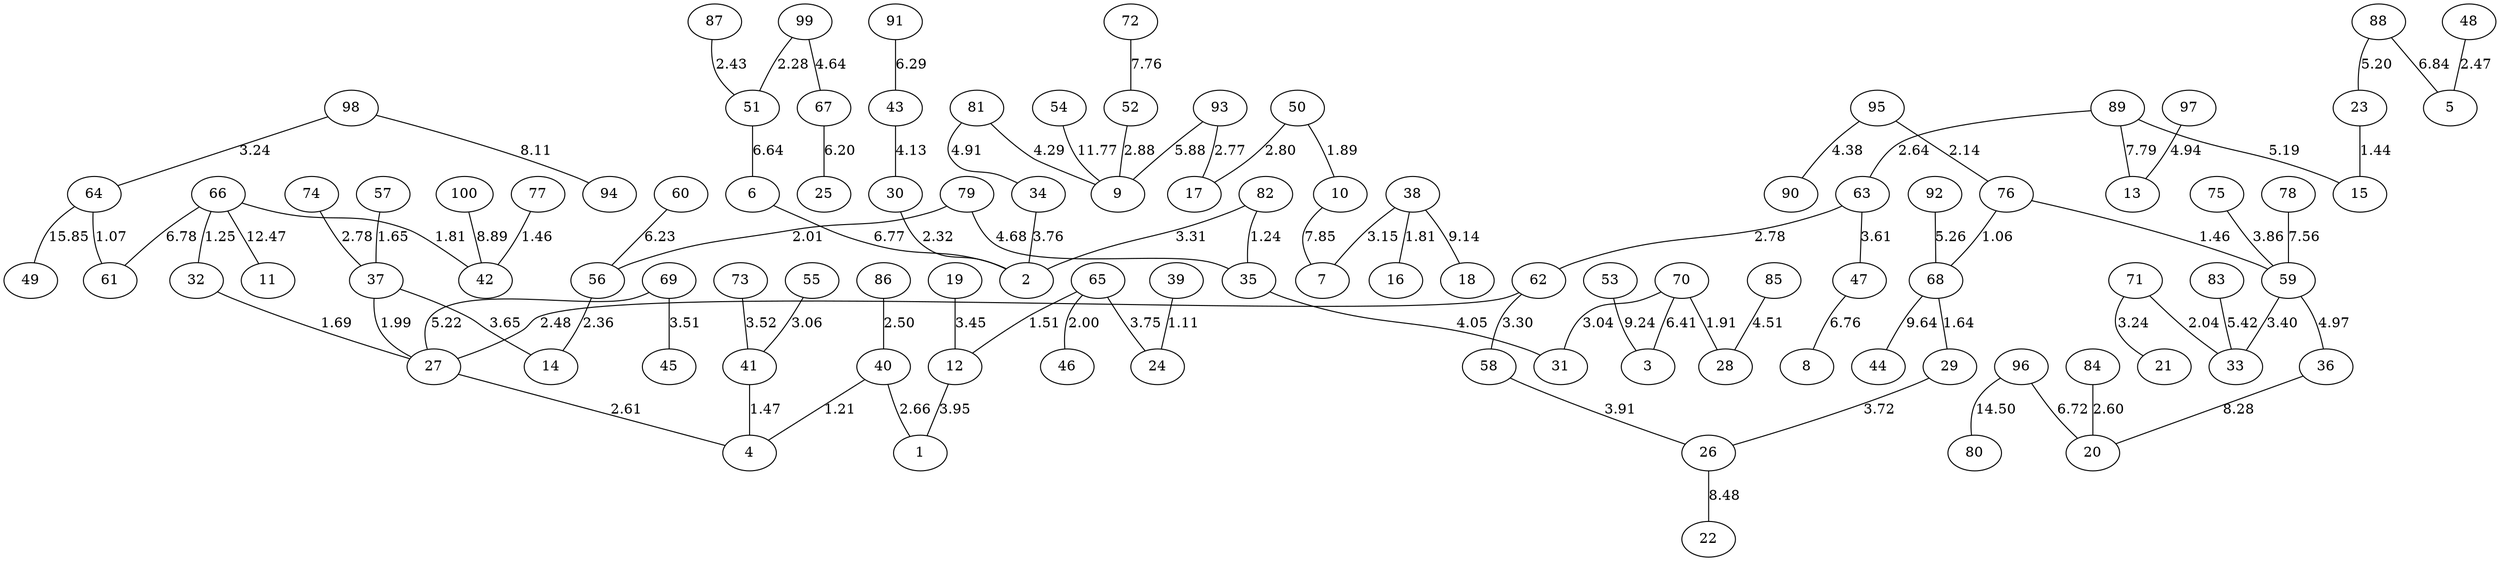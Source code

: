 graph {
64--49[label=15.85]
96--80[label=14.50]
66--11[label=12.47]
54--9[label=11.77]
68--44[label=9.64]
53--3[label=9.24]
38--18[label=9.14]
100--42[label=8.89]
26--22[label=8.48]
36--20[label=8.28]
98--94[label=8.11]
10--7[label=7.85]
89--13[label=7.79]
72--52[label=7.76]
78--59[label=7.56]
88--5[label=6.84]
66--61[label=6.78]
6--2[label=6.77]
47--8[label=6.76]
96--20[label=6.72]
51--6[label=6.64]
70--3[label=6.41]
91--43[label=6.29]
60--56[label=6.23]
67--25[label=6.20]
93--9[label=5.88]
83--33[label=5.42]
92--68[label=5.26]
69--27[label=5.22]
88--23[label=5.20]
89--15[label=5.19]
59--36[label=4.97]
97--13[label=4.94]
81--34[label=4.91]
79--35[label=4.68]
99--67[label=4.64]
85--28[label=4.51]
95--90[label=4.38]
81--9[label=4.29]
43--30[label=4.13]
35--31[label=4.05]
12--1[label=3.95]
58--26[label=3.91]
75--59[label=3.86]
34--2[label=3.76]
65--24[label=3.75]
29--26[label=3.72]
37--14[label=3.65]
63--47[label=3.61]
73--41[label=3.52]
69--45[label=3.51]
19--12[label=3.45]
59--33[label=3.40]
82--2[label=3.31]
62--58[label=3.30]
71--21[label=3.24]
98--64[label=3.24]
38--7[label=3.15]
55--41[label=3.06]
70--31[label=3.04]
52--9[label=2.88]
50--17[label=2.80]
74--37[label=2.78]
63--62[label=2.78]
93--17[label=2.77]
40--1[label=2.66]
89--63[label=2.64]
27--4[label=2.61]
84--20[label=2.60]
86--40[label=2.50]
62--27[label=2.48]
48--5[label=2.47]
87--51[label=2.43]
56--14[label=2.36]
30--2[label=2.32]
99--51[label=2.28]
95--76[label=2.14]
71--33[label=2.04]
79--56[label=2.01]
65--46[label=2.00]
37--27[label=1.99]
70--28[label=1.91]
50--10[label=1.89]
38--16[label=1.81]
66--42[label=1.81]
32--27[label=1.69]
57--37[label=1.65]
68--29[label=1.64]
65--12[label=1.51]
41--4[label=1.47]
76--59[label=1.46]
77--42[label=1.46]
23--15[label=1.44]
66--32[label=1.25]
82--35[label=1.24]
40--4[label=1.21]
39--24[label=1.11]
64--61[label=1.07]
76--68[label=1.06]
}
